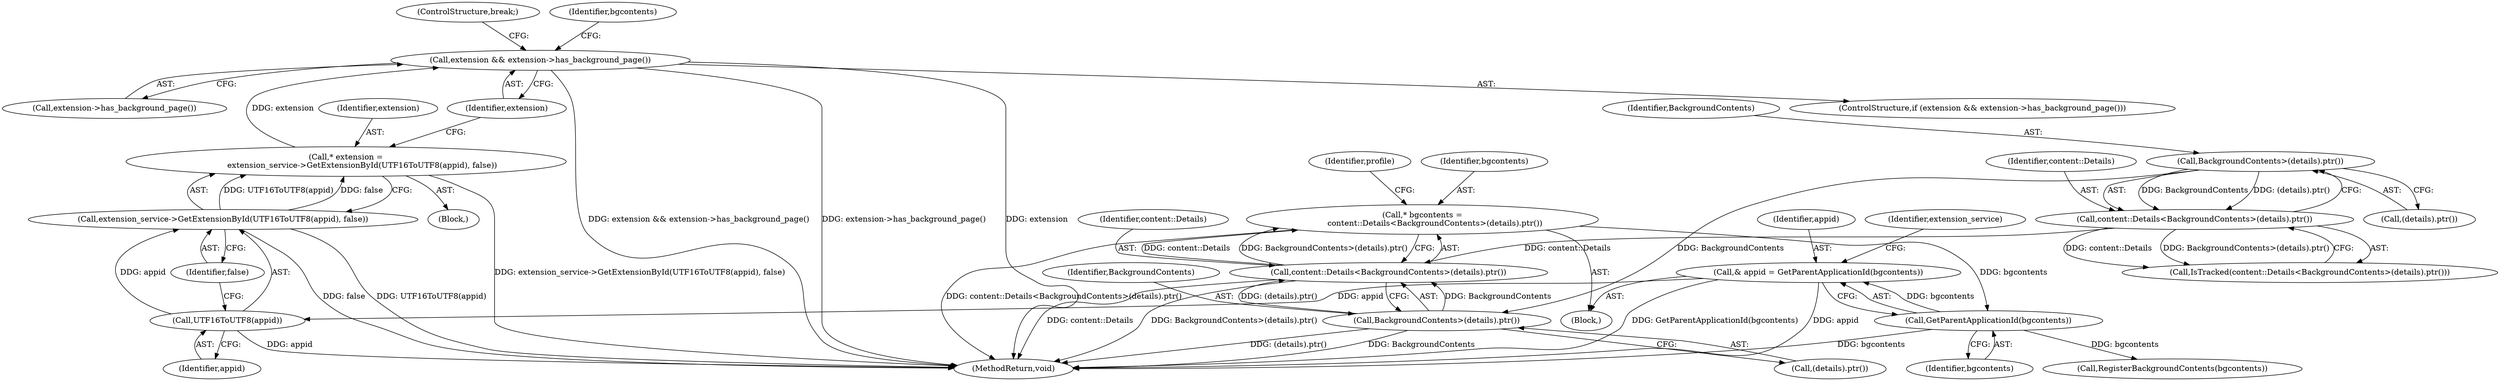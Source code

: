 digraph "0_Chrome_a03d4448faf2c40f4ef444a88cb9aace5b98e8c4_2@pointer" {
"1000192" [label="(Call,extension && extension->has_background_page())"];
"1000185" [label="(Call,* extension =\n             extension_service->GetExtensionById(UTF16ToUTF8(appid), false))"];
"1000187" [label="(Call,extension_service->GetExtensionById(UTF16ToUTF8(appid), false))"];
"1000188" [label="(Call,UTF16ToUTF8(appid))"];
"1000173" [label="(Call,& appid = GetParentApplicationId(bgcontents))"];
"1000175" [label="(Call,GetParentApplicationId(bgcontents))"];
"1000157" [label="(Call,* bgcontents =\n          content::Details<BackgroundContents>(details).ptr())"];
"1000159" [label="(Call,content::Details<BackgroundContents>(details).ptr())"];
"1000151" [label="(Call,content::Details<BackgroundContents>(details).ptr())"];
"1000153" [label="(Call,BackgroundContents>(details).ptr())"];
"1000161" [label="(Call,BackgroundContents>(details).ptr())"];
"1000173" [label="(Call,& appid = GetParentApplicationId(bgcontents))"];
"1000190" [label="(Identifier,false)"];
"1000161" [label="(Call,BackgroundContents>(details).ptr())"];
"1000194" [label="(Call,extension->has_background_page())"];
"1000192" [label="(Call,extension && extension->has_background_page())"];
"1000359" [label="(MethodReturn,void)"];
"1000150" [label="(Call,IsTracked(content::Details<BackgroundContents>(details).ptr()))"];
"1000186" [label="(Identifier,extension)"];
"1000195" [label="(ControlStructure,break;)"];
"1000152" [label="(Identifier,content::Details)"];
"1000166" [label="(Identifier,profile)"];
"1000155" [label="(Call,(details).ptr())"];
"1000174" [label="(Identifier,appid)"];
"1000159" [label="(Call,content::Details<BackgroundContents>(details).ptr())"];
"1000191" [label="(ControlStructure,if (extension && extension->has_background_page()))"];
"1000162" [label="(Identifier,BackgroundContents)"];
"1000187" [label="(Call,extension_service->GetExtensionById(UTF16ToUTF8(appid), false))"];
"1000157" [label="(Call,* bgcontents =\n          content::Details<BackgroundContents>(details).ptr())"];
"1000183" [label="(Block,)"];
"1000197" [label="(Identifier,bgcontents)"];
"1000189" [label="(Identifier,appid)"];
"1000176" [label="(Identifier,bgcontents)"];
"1000175" [label="(Call,GetParentApplicationId(bgcontents))"];
"1000196" [label="(Call,RegisterBackgroundContents(bgcontents))"];
"1000158" [label="(Identifier,bgcontents)"];
"1000148" [label="(Block,)"];
"1000163" [label="(Call,(details).ptr())"];
"1000153" [label="(Call,BackgroundContents>(details).ptr())"];
"1000154" [label="(Identifier,BackgroundContents)"];
"1000188" [label="(Call,UTF16ToUTF8(appid))"];
"1000160" [label="(Identifier,content::Details)"];
"1000179" [label="(Identifier,extension_service)"];
"1000193" [label="(Identifier,extension)"];
"1000185" [label="(Call,* extension =\n             extension_service->GetExtensionById(UTF16ToUTF8(appid), false))"];
"1000151" [label="(Call,content::Details<BackgroundContents>(details).ptr())"];
"1000192" -> "1000191"  [label="AST: "];
"1000192" -> "1000193"  [label="CFG: "];
"1000192" -> "1000194"  [label="CFG: "];
"1000193" -> "1000192"  [label="AST: "];
"1000194" -> "1000192"  [label="AST: "];
"1000195" -> "1000192"  [label="CFG: "];
"1000197" -> "1000192"  [label="CFG: "];
"1000192" -> "1000359"  [label="DDG: extension->has_background_page()"];
"1000192" -> "1000359"  [label="DDG: extension"];
"1000192" -> "1000359"  [label="DDG: extension && extension->has_background_page()"];
"1000185" -> "1000192"  [label="DDG: extension"];
"1000185" -> "1000183"  [label="AST: "];
"1000185" -> "1000187"  [label="CFG: "];
"1000186" -> "1000185"  [label="AST: "];
"1000187" -> "1000185"  [label="AST: "];
"1000193" -> "1000185"  [label="CFG: "];
"1000185" -> "1000359"  [label="DDG: extension_service->GetExtensionById(UTF16ToUTF8(appid), false)"];
"1000187" -> "1000185"  [label="DDG: UTF16ToUTF8(appid)"];
"1000187" -> "1000185"  [label="DDG: false"];
"1000187" -> "1000190"  [label="CFG: "];
"1000188" -> "1000187"  [label="AST: "];
"1000190" -> "1000187"  [label="AST: "];
"1000187" -> "1000359"  [label="DDG: UTF16ToUTF8(appid)"];
"1000187" -> "1000359"  [label="DDG: false"];
"1000188" -> "1000187"  [label="DDG: appid"];
"1000188" -> "1000189"  [label="CFG: "];
"1000189" -> "1000188"  [label="AST: "];
"1000190" -> "1000188"  [label="CFG: "];
"1000188" -> "1000359"  [label="DDG: appid"];
"1000173" -> "1000188"  [label="DDG: appid"];
"1000173" -> "1000148"  [label="AST: "];
"1000173" -> "1000175"  [label="CFG: "];
"1000174" -> "1000173"  [label="AST: "];
"1000175" -> "1000173"  [label="AST: "];
"1000179" -> "1000173"  [label="CFG: "];
"1000173" -> "1000359"  [label="DDG: appid"];
"1000173" -> "1000359"  [label="DDG: GetParentApplicationId(bgcontents)"];
"1000175" -> "1000173"  [label="DDG: bgcontents"];
"1000175" -> "1000176"  [label="CFG: "];
"1000176" -> "1000175"  [label="AST: "];
"1000175" -> "1000359"  [label="DDG: bgcontents"];
"1000157" -> "1000175"  [label="DDG: bgcontents"];
"1000175" -> "1000196"  [label="DDG: bgcontents"];
"1000157" -> "1000148"  [label="AST: "];
"1000157" -> "1000159"  [label="CFG: "];
"1000158" -> "1000157"  [label="AST: "];
"1000159" -> "1000157"  [label="AST: "];
"1000166" -> "1000157"  [label="CFG: "];
"1000157" -> "1000359"  [label="DDG: content::Details<BackgroundContents>(details).ptr()"];
"1000159" -> "1000157"  [label="DDG: content::Details"];
"1000159" -> "1000157"  [label="DDG: BackgroundContents>(details).ptr()"];
"1000159" -> "1000161"  [label="CFG: "];
"1000160" -> "1000159"  [label="AST: "];
"1000161" -> "1000159"  [label="AST: "];
"1000159" -> "1000359"  [label="DDG: content::Details"];
"1000159" -> "1000359"  [label="DDG: BackgroundContents>(details).ptr()"];
"1000151" -> "1000159"  [label="DDG: content::Details"];
"1000161" -> "1000159"  [label="DDG: BackgroundContents"];
"1000161" -> "1000159"  [label="DDG: (details).ptr()"];
"1000151" -> "1000150"  [label="AST: "];
"1000151" -> "1000153"  [label="CFG: "];
"1000152" -> "1000151"  [label="AST: "];
"1000153" -> "1000151"  [label="AST: "];
"1000150" -> "1000151"  [label="CFG: "];
"1000151" -> "1000150"  [label="DDG: content::Details"];
"1000151" -> "1000150"  [label="DDG: BackgroundContents>(details).ptr()"];
"1000153" -> "1000151"  [label="DDG: BackgroundContents"];
"1000153" -> "1000151"  [label="DDG: (details).ptr()"];
"1000153" -> "1000155"  [label="CFG: "];
"1000154" -> "1000153"  [label="AST: "];
"1000155" -> "1000153"  [label="AST: "];
"1000153" -> "1000161"  [label="DDG: BackgroundContents"];
"1000161" -> "1000163"  [label="CFG: "];
"1000162" -> "1000161"  [label="AST: "];
"1000163" -> "1000161"  [label="AST: "];
"1000161" -> "1000359"  [label="DDG: (details).ptr()"];
"1000161" -> "1000359"  [label="DDG: BackgroundContents"];
}
